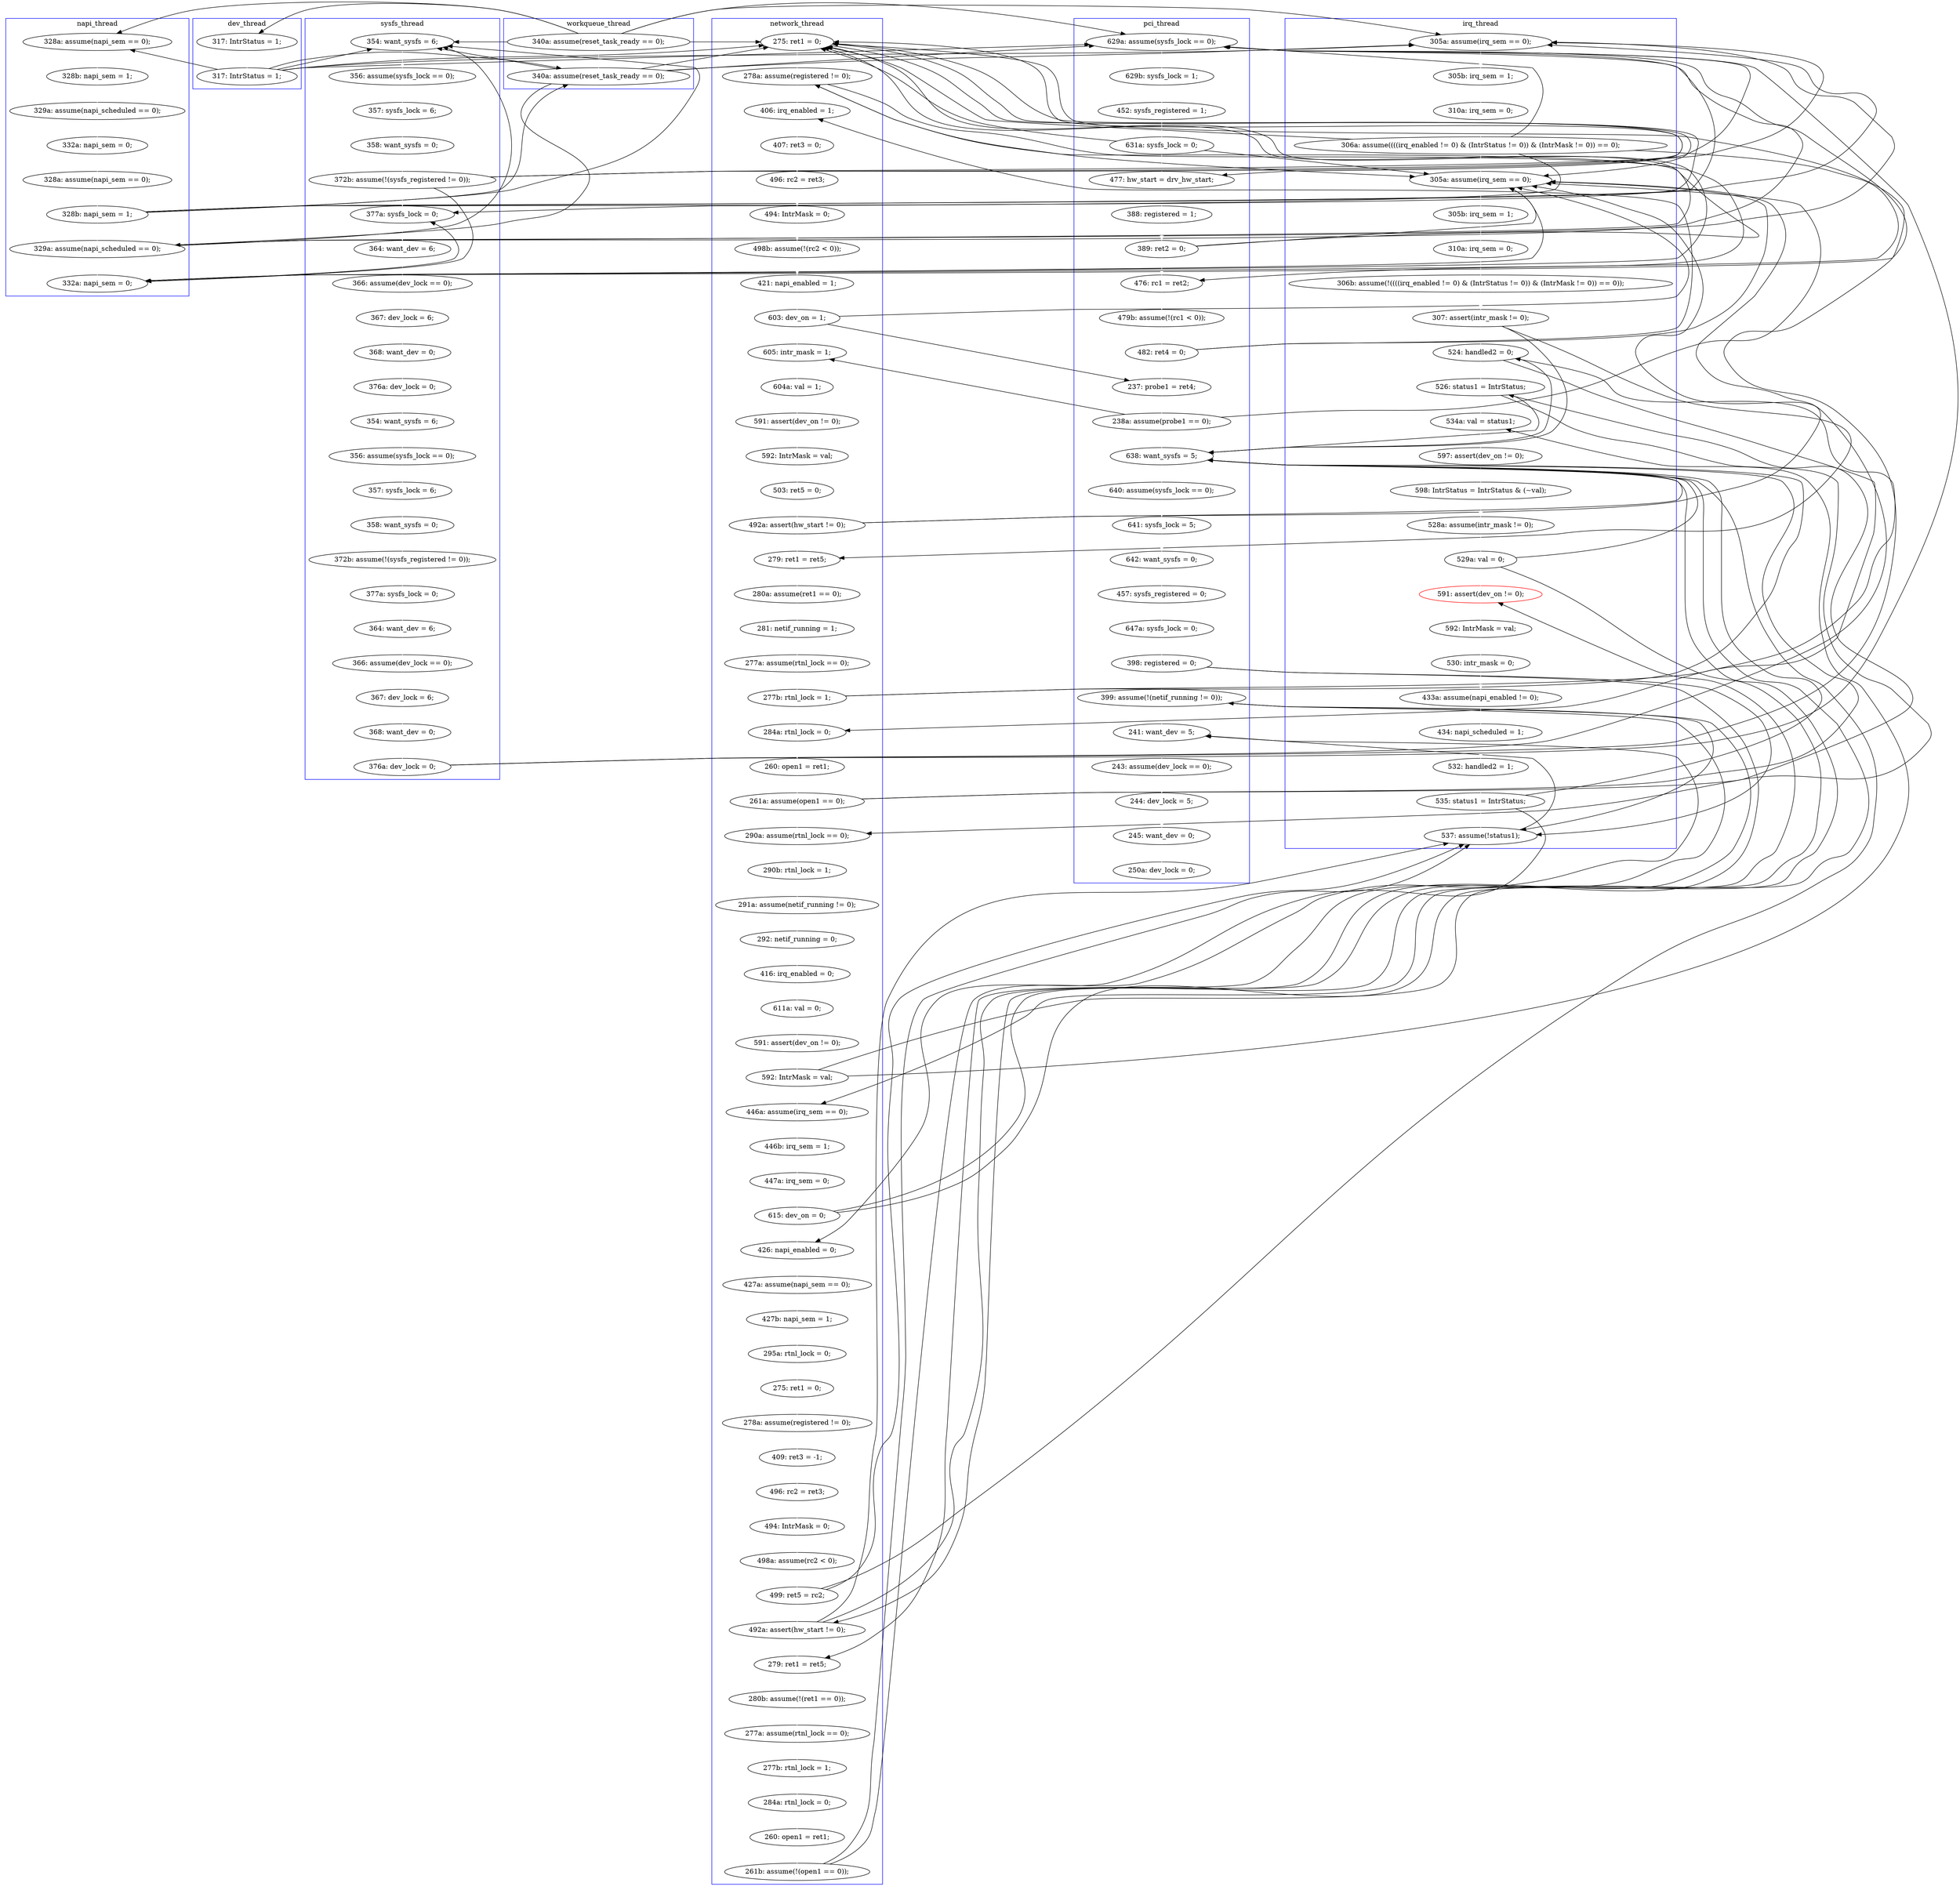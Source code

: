 digraph Counterexample {
	157 -> 158 [color = white, style = solid]
	99 -> 100 [color = white, style = solid]
	211 -> 213 [color = white, style = solid]
	38 -> 40 [color = black, style = solid, constraint = false]
	296 -> 297 [color = black, style = solid, constraint = false]
	294 -> 295 [color = black, style = solid, constraint = false]
	53 -> 74 [color = white, style = solid]
	123 -> 124 [color = black, style = solid, constraint = false]
	231 -> 236 [color = black, style = solid, constraint = false]
	76 -> 77 [color = white, style = solid]
	191 -> 215 [color = white, style = solid]
	88 -> 96 [color = white, style = solid]
	53 -> 56 [color = black, style = solid, constraint = false]
	202 -> 207 [color = white, style = solid]
	172 -> 282 [color = black, style = solid, constraint = false]
	303 -> 304 [color = white, style = solid]
	294 -> 310 [color = black, style = solid, constraint = false]
	213 -> 214 [color = white, style = solid]
	111 -> 116 [color = white, style = solid]
	288 -> 290 [color = white, style = solid]
	167 -> 168 [color = white, style = solid]
	67 -> 75 [color = black, style = solid, constraint = false]
	65 -> 67 [color = white, style = solid]
	228 -> 229 [color = white, style = solid]
	28 -> 113 [color = black, style = solid, constraint = false]
	244 -> 246 [color = white, style = solid]
	310 -> 312 [color = black, style = solid, constraint = false]
	184 -> 282 [color = black, style = solid, constraint = false]
	74 -> 113 [color = black, style = solid, constraint = false]
	52 -> 56 [color = black, style = solid, constraint = false]
	122 -> 123 [color = white, style = solid]
	50 -> 53 [color = white, style = solid]
	152 -> 153 [color = black, style = solid, constraint = false]
	284 -> 285 [color = white, style = solid]
	61 -> 63 [color = black, style = solid, constraint = false]
	247 -> 310 [color = white, style = solid]
	50 -> 113 [color = black, style = solid, constraint = false]
	304 -> 306 [color = white, style = solid]
	79 -> 80 [color = white, style = solid]
	214 -> 215 [color = black, style = solid, constraint = false]
	28 -> 105 [color = black, style = solid, constraint = false]
	165 -> 173 [color = white, style = solid]
	98 -> 99 [color = white, style = solid]
	28 -> 56 [color = black, style = solid, constraint = false]
	191 -> 282 [color = black, style = solid, constraint = false]
	296 -> 310 [color = black, style = solid, constraint = false]
	168 -> 170 [color = white, style = solid]
	262 -> 271 [color = white, style = solid]
	231 -> 249 [color = white, style = solid]
	50 -> 56 [color = black, style = solid, constraint = false]
	53 -> 105 [color = black, style = solid, constraint = false]
	247 -> 249 [color = black, style = solid, constraint = false]
	191 -> 198 [color = black, style = solid, constraint = false]
	109 -> 111 [color = white, style = solid]
	38 -> 105 [color = black, style = solid, constraint = false]
	260 -> 262 [color = white, style = solid]
	124 -> 166 [color = black, style = solid, constraint = false]
	317 -> 319 [color = white, style = solid]
	295 -> 296 [color = black, style = solid, constraint = false]
	215 -> 217 [color = white, style = solid]
	38 -> 63 [color = black, style = solid, constraint = false]
	214 -> 227 [color = white, style = solid]
	130 -> 166 [color = black, style = solid, constraint = false]
	86 -> 88 [color = white, style = solid]
	172 -> 184 [color = white, style = solid]
	74 -> 105 [color = black, style = solid, constraint = false]
	243 -> 244 [color = white, style = solid]
	249 -> 250 [color = white, style = solid]
	124 -> 139 [color = white, style = solid]
	61 -> 113 [color = black, style = solid, constraint = false]
	28 -> 40 [color = black, style = solid, constraint = false]
	113 -> 166 [color = black, style = solid, constraint = false]
	224 -> 227 [color = black, style = solid, constraint = false]
	184 -> 191 [color = white, style = solid]
	57 -> 58 [color = white, style = solid]
	64 -> 65 [color = white, style = solid]
	61 -> 75 [color = white, style = solid]
	170 -> 172 [color = white, style = solid]
	140 -> 141 [color = white, style = solid]
	165 -> 282 [color = black, style = solid, constraint = false]
	100 -> 102 [color = white, style = solid]
	246 -> 247 [color = white, style = solid]
	283 -> 284 [color = white, style = solid]
	58 -> 59 [color = white, style = solid]
	156 -> 157 [color = black, style = solid, constraint = false]
	59 -> 61 [color = white, style = solid]
	105 -> 106 [color = white, style = solid]
	67 -> 74 [color = black, style = solid, constraint = false]
	139 -> 140 [color = white, style = solid]
	130 -> 153 [color = white, style = solid]
	52 -> 53 [color = black, style = solid, constraint = false]
	277 -> 282 [color = black, style = solid, constraint = false]
	153 -> 156 [color = white, style = solid]
	50 -> 63 [color = black, style = solid, constraint = false]
	67 -> 166 [color = white, style = solid]
	282 -> 283 [color = white, style = solid]
	189 -> 282 [color = black, style = solid, constraint = false]
	316 -> 317 [color = white, style = solid]
	74 -> 166 [color = black, style = solid, constraint = false]
	40 -> 41 [color = white, style = solid]
	152 -> 157 [color = white, style = solid]
	50 -> 52 [color = black, style = solid, constraint = false]
	130 -> 139 [color = black, style = solid, constraint = false]
	158 -> 160 [color = white, style = solid]
	161 -> 164 [color = white, style = solid]
	52 -> 113 [color = black, style = solid, constraint = false]
	296 -> 312 [color = white, style = solid]
	80 -> 83 [color = white, style = solid]
	78 -> 79 [color = white, style = solid]
	28 -> 63 [color = black, style = solid, constraint = false]
	182 -> 282 [color = black, style = solid, constraint = false]
	302 -> 303 [color = white, style = solid]
	165 -> 166 [color = black, style = solid, constraint = false]
	214 -> 282 [color = black, style = solid, constraint = false]
	277 -> 310 [color = black, style = solid, constraint = false]
	277 -> 295 [color = white, style = solid]
	123 -> 166 [color = black, style = solid, constraint = false]
	236 -> 237 [color = white, style = solid]
	160 -> 161 [color = white, style = solid]
	102 -> 105 [color = black, style = solid, constraint = false]
	47 -> 49 [color = white, style = solid]
	297 -> 300 [color = white, style = solid]
	63 -> 64 [color = white, style = solid]
	75 -> 76 [color = white, style = solid]
	312 -> 315 [color = white, style = solid]
	219 -> 223 [color = white, style = solid]
	56 -> 57 [color = white, style = solid]
	231 -> 282 [color = black, style = solid, constraint = false]
	189 -> 198 [color = white, style = solid]
	315 -> 316 [color = white, style = solid]
	53 -> 113 [color = black, style = solid, constraint = false]
	111 -> 166 [color = black, style = solid, constraint = false]
	113 -> 124 [color = white, style = solid]
	34 -> 38 [color = white, style = solid]
	182 -> 185 [color = white, style = solid]
	143 -> 145 [color = white, style = solid]
	85 -> 86 [color = white, style = solid]
	306 -> 309 [color = white, style = solid]
	181 -> 182 [color = white, style = solid]
	271 -> 272 [color = white, style = solid]
	254 -> 260 [color = white, style = solid]
	247 -> 282 [color = black, style = solid, constraint = false]
	201 -> 202 [color = white, style = solid]
	199 -> 201 [color = white, style = solid]
	152 -> 166 [color = black, style = solid, constraint = false]
	189 -> 191 [color = black, style = solid, constraint = false]
	229 -> 231 [color = white, style = solid]
	83 -> 84 [color = white, style = solid]
	123 -> 126 [color = white, style = solid]
	52 -> 105 [color = black, style = solid, constraint = false]
	111 -> 113 [color = black, style = solid, constraint = false]
	250 -> 251 [color = white, style = solid]
	28 -> 34 [color = black, style = solid, constraint = false]
	67 -> 113 [color = black, style = solid, constraint = false]
	52 -> 63 [color = black, style = solid, constraint = false]
	295 -> 310 [color = black, style = solid, constraint = false]
	116 -> 122 [color = white, style = solid]
	43 -> 47 [color = white, style = solid]
	38 -> 56 [color = black, style = solid, constraint = false]
	38 -> 113 [color = black, style = solid, constraint = false]
	41 -> 43 [color = white, style = solid]
	309 -> 310 [color = black, style = solid, constraint = false]
	217 -> 219 [color = white, style = solid]
	177 -> 181 [color = white, style = solid]
	141 -> 143 [color = white, style = solid]
	172 -> 173 [color = black, style = solid, constraint = false]
	276 -> 277 [color = white, style = solid]
	309 -> 312 [color = black, style = solid, constraint = false]
	166 -> 167 [color = white, style = solid]
	148 -> 152 [color = white, style = solid]
	295 -> 297 [color = white, style = solid]
	223 -> 224 [color = white, style = solid]
	50 -> 105 [color = black, style = solid, constraint = false]
	96 -> 97 [color = white, style = solid]
	182 -> 184 [color = black, style = solid, constraint = false]
	294 -> 296 [color = white, style = solid]
	285 -> 288 [color = white, style = solid]
	290 -> 294 [color = white, style = solid]
	251 -> 254 [color = white, style = solid]
	97 -> 98 [color = white, style = solid]
	176 -> 177 [color = white, style = solid]
	173 -> 176 [color = white, style = solid]
	274 -> 276 [color = white, style = solid]
	145 -> 148 [color = white, style = solid]
	156 -> 166 [color = black, style = solid, constraint = false]
	74 -> 75 [color = black, style = solid, constraint = false]
	84 -> 85 [color = white, style = solid]
	61 -> 74 [color = black, style = solid, constraint = false]
	28 -> 52 [color = white, style = solid]
	164 -> 165 [color = white, style = solid]
	102 -> 113 [color = black, style = solid, constraint = false]
	129 -> 130 [color = white, style = solid]
	207 -> 211 [color = white, style = solid]
	186 -> 189 [color = white, style = solid]
	106 -> 109 [color = white, style = solid]
	185 -> 186 [color = white, style = solid]
	224 -> 236 [color = white, style = solid]
	124 -> 126 [color = black, style = solid, constraint = false]
	38 -> 52 [color = black, style = solid, constraint = false]
	184 -> 185 [color = black, style = solid, constraint = false]
	113 -> 116 [color = black, style = solid, constraint = false]
	53 -> 63 [color = black, style = solid, constraint = false]
	77 -> 78 [color = white, style = solid]
	239 -> 243 [color = white, style = solid]
	198 -> 199 [color = white, style = solid]
	224 -> 282 [color = black, style = solid, constraint = false]
	61 -> 105 [color = black, style = solid, constraint = false]
	237 -> 239 [color = white, style = solid]
	67 -> 105 [color = black, style = solid, constraint = false]
	300 -> 302 [color = white, style = solid]
	227 -> 228 [color = white, style = solid]
	272 -> 274 [color = white, style = solid]
	102 -> 166 [color = black, style = solid, constraint = false]
	156 -> 282 [color = white, style = solid]
	49 -> 50 [color = white, style = solid]
	126 -> 129 [color = white, style = solid]
	subgraph cluster7 {
		label = dev_thread
		color = blue
		34  [label = "317: IntrStatus = 1;"]
		38  [label = "317: IntrStatus = 1;"]
	}
	subgraph cluster5 {
		label = workqueue_thread
		color = blue
		28  [label = "340a: assume(reset_task_ready == 0);"]
		52  [label = "340a: assume(reset_task_ready == 0);"]
	}
	subgraph cluster4 {
		label = napi_thread
		color = blue
		74  [label = "332a: napi_sem = 0;"]
		43  [label = "329a: assume(napi_scheduled == 0);"]
		53  [label = "329a: assume(napi_scheduled == 0);"]
		49  [label = "328a: assume(napi_sem == 0);"]
		50  [label = "328b: napi_sem = 1;"]
		47  [label = "332a: napi_sem = 0;"]
		41  [label = "328b: napi_sem = 1;"]
		40  [label = "328a: assume(napi_sem == 0);"]
	}
	subgraph cluster6 {
		label = sysfs_thread
		color = blue
		76  [label = "364: want_dev = 6;"]
		77  [label = "366: assume(dev_lock == 0);"]
		83  [label = "354: want_sysfs = 6;"]
		84  [label = "356: assume(sysfs_lock == 0);"]
		85  [label = "357: sysfs_lock = 6;"]
		56  [label = "354: want_sysfs = 6;"]
		80  [label = "376a: dev_lock = 0;"]
		96  [label = "377a: sysfs_lock = 0;"]
		61  [label = "372b: assume(!(sysfs_registered != 0));"]
		88  [label = "372b: assume(!(sysfs_registered != 0));"]
		59  [label = "358: want_sysfs = 0;"]
		78  [label = "367: dev_lock = 6;"]
		58  [label = "357: sysfs_lock = 6;"]
		100  [label = "368: want_dev = 0;"]
		97  [label = "364: want_dev = 6;"]
		75  [label = "377a: sysfs_lock = 0;"]
		98  [label = "366: assume(dev_lock == 0);"]
		102  [label = "376a: dev_lock = 0;"]
		79  [label = "368: want_dev = 0;"]
		86  [label = "358: want_sysfs = 0;"]
		99  [label = "367: dev_lock = 6;"]
		57  [label = "356: assume(sysfs_lock == 0);"]
	}
	subgraph cluster3 {
		label = irq_thread
		color = blue
		223  [label = "528a: assume(intr_mask != 0);"]
		63  [label = "305a: assume(irq_sem == 0);"]
		247  [label = "535: status1 = IntrStatus;"]
		184  [label = "524: handled2 = 0;"]
		237  [label = "592: IntrMask = val;"]
		166  [label = "305a: assume(irq_sem == 0);"]
		65  [label = "310a: irq_sem = 0;"]
		243  [label = "433a: assume(napi_enabled != 0);"]
		170  [label = "306b: assume(!((((irq_enabled != 0) & (IntrStatus != 0)) & (IntrMask != 0)) == 0));"]
		239  [label = "530: intr_mask = 0;"]
		215  [label = "534a: val = status1;"]
		172  [label = "307: assert(intr_mask != 0);"]
		244  [label = "434: napi_scheduled = 1;"]
		236  [label = "591: assert(dev_on != 0);", color = red]
		168  [label = "310a: irq_sem = 0;"]
		224  [label = "529a: val = 0;"]
		219  [label = "598: IntrStatus = IntrStatus & (~val);"]
		191  [label = "526: status1 = IntrStatus;"]
		67  [label = "306a: assume((((irq_enabled != 0) & (IntrStatus != 0)) & (IntrMask != 0)) == 0);"]
		246  [label = "532: handled2 = 1;"]
		310  [label = "537: assume(!status1);"]
		167  [label = "305b: irq_sem = 1;"]
		64  [label = "305b: irq_sem = 1;"]
		217  [label = "597: assert(dev_on != 0);"]
	}
	subgraph cluster2 {
		label = network_thread
		color = blue
		295  [label = "492a: assert(hw_start != 0);"]
		124  [label = "278a: assume(registered != 0);"]
		304  [label = "284a: rtnl_lock = 0;"]
		157  [label = "605: intr_mask = 1;"]
		176  [label = "280a: assume(ret1 == 0);"]
		145  [label = "498b: assume(!(rc2 < 0));"]
		113  [label = "275: ret1 = 0;"]
		160  [label = "591: assert(dev_on != 0);"]
		276  [label = "498a: assume(rc2 < 0);"]
		271  [label = "409: ret3 = -1;"]
		202  [label = "292: netif_running = 0;"]
		148  [label = "421: napi_enabled = 1;"]
		164  [label = "503: ret5 = 0;"]
		274  [label = "494: IntrMask = 0;"]
		260  [label = "275: ret1 = 0;"]
		143  [label = "494: IntrMask = 0;"]
		277  [label = "499: ret5 = rc2;"]
		231  [label = "615: dev_on = 0;"]
		227  [label = "446a: assume(irq_sem == 0);"]
		141  [label = "496: rc2 = ret3;"]
		158  [label = "604a: val = 1;"]
		250  [label = "427a: assume(napi_sem == 0);"]
		309  [label = "261b: assume(!(open1 == 0));"]
		213  [label = "591: assert(dev_on != 0);"]
		186  [label = "260: open1 = ret1;"]
		198  [label = "290a: assume(rtnl_lock == 0);"]
		177  [label = "281: netif_running = 1;"]
		185  [label = "284a: rtnl_lock = 0;"]
		199  [label = "290b: rtnl_lock = 1;"]
		189  [label = "261a: assume(open1 == 0);"]
		165  [label = "492a: assert(hw_start != 0);"]
		173  [label = "279: ret1 = ret5;"]
		152  [label = "603: dev_on = 1;"]
		181  [label = "277a: assume(rtnl_lock == 0);"]
		214  [label = "592: IntrMask = val;"]
		297  [label = "279: ret1 = ret5;"]
		207  [label = "416: irq_enabled = 0;"]
		140  [label = "407: ret3 = 0;"]
		302  [label = "277a: assume(rtnl_lock == 0);"]
		161  [label = "592: IntrMask = val;"]
		262  [label = "278a: assume(registered != 0);"]
		211  [label = "611a: val = 0;"]
		272  [label = "496: rc2 = ret3;"]
		228  [label = "446b: irq_sem = 1;"]
		182  [label = "277b: rtnl_lock = 1;"]
		251  [label = "427b: napi_sem = 1;"]
		201  [label = "291a: assume(netif_running != 0);"]
		303  [label = "277b: rtnl_lock = 1;"]
		254  [label = "295a: rtnl_lock = 0;"]
		306  [label = "260: open1 = ret1;"]
		229  [label = "447a: irq_sem = 0;"]
		249  [label = "426: napi_enabled = 0;"]
		300  [label = "280b: assume(!(ret1 == 0));"]
		139  [label = "406: irq_enabled = 1;"]
	}
	subgraph cluster1 {
		label = pci_thread
		color = blue
		290  [label = "647a: sysfs_lock = 0;"]
		317  [label = "245: want_dev = 0;"]
		111  [label = "631a: sysfs_lock = 0;"]
		283  [label = "640: assume(sysfs_lock == 0);"]
		156  [label = "238a: assume(probe1 == 0);"]
		116  [label = "477: hw_start = drv_hw_start;"]
		315  [label = "243: assume(dev_lock == 0);"]
		294  [label = "398: registered = 0;"]
		288  [label = "457: sysfs_registered = 0;"]
		129  [label = "479b: assume(!(rc1 < 0));"]
		123  [label = "389: ret2 = 0;"]
		312  [label = "241: want_dev = 5;"]
		109  [label = "452: sysfs_registered = 1;"]
		122  [label = "388: registered = 1;"]
		106  [label = "629b: sysfs_lock = 1;"]
		319  [label = "250a: dev_lock = 0;"]
		126  [label = "476: rc1 = ret2;"]
		282  [label = "638: want_sysfs = 5;"]
		285  [label = "642: want_sysfs = 0;"]
		105  [label = "629a: assume(sysfs_lock == 0);"]
		316  [label = "244: dev_lock = 5;"]
		296  [label = "399: assume(!(netif_running != 0));"]
		153  [label = "237: probe1 = ret4;"]
		284  [label = "641: sysfs_lock = 5;"]
		130  [label = "482: ret4 = 0;"]
	}
}